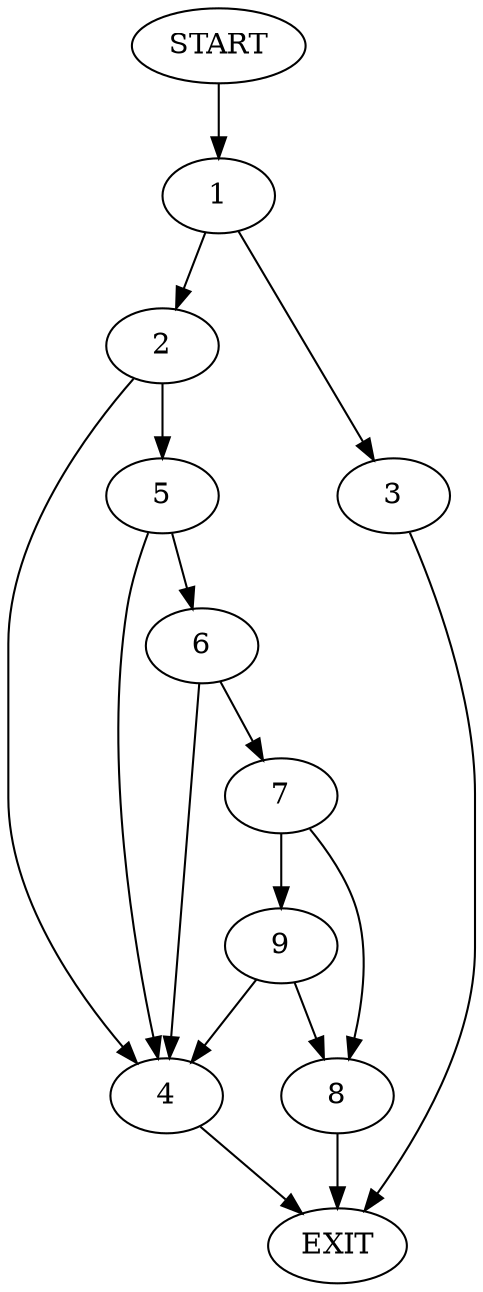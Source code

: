 digraph {
0 [label="START"]
10 [label="EXIT"]
0 -> 1
1 -> 2
1 -> 3
2 -> 4
2 -> 5
3 -> 10
5 -> 6
5 -> 4
4 -> 10
6 -> 7
6 -> 4
7 -> 8
7 -> 9
8 -> 10
9 -> 8
9 -> 4
}
